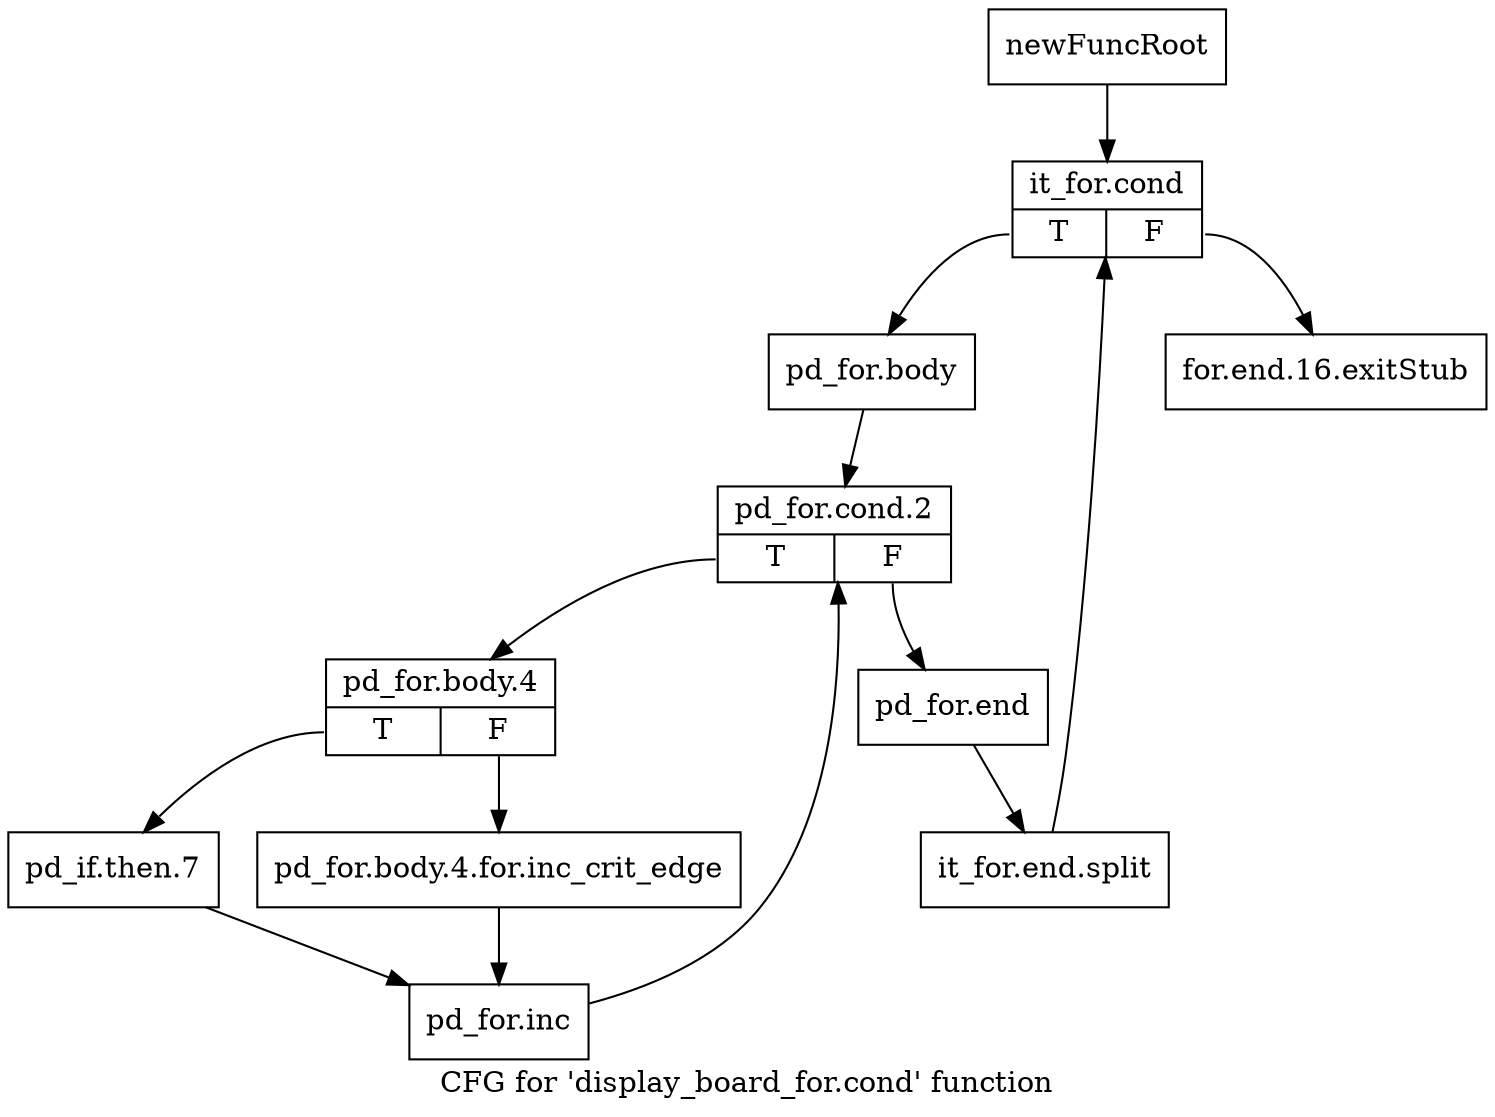 digraph "CFG for 'display_board_for.cond' function" {
	label="CFG for 'display_board_for.cond' function";

	Node0x11e7660 [shape=record,label="{newFuncRoot}"];
	Node0x11e7660 -> Node0x11e7700;
	Node0x11e76b0 [shape=record,label="{for.end.16.exitStub}"];
	Node0x11e7700 [shape=record,label="{it_for.cond|{<s0>T|<s1>F}}"];
	Node0x11e7700:s0 -> Node0x11e7750;
	Node0x11e7700:s1 -> Node0x11e76b0;
	Node0x11e7750 [shape=record,label="{pd_for.body}"];
	Node0x11e7750 -> Node0x11e77a0;
	Node0x11e77a0 [shape=record,label="{pd_for.cond.2|{<s0>T|<s1>F}}"];
	Node0x11e77a0:s0 -> Node0x11e7840;
	Node0x11e77a0:s1 -> Node0x11e77f0;
	Node0x11e77f0 [shape=record,label="{pd_for.end}"];
	Node0x11e77f0 -> Node0x14cf220;
	Node0x14cf220 [shape=record,label="{it_for.end.split}"];
	Node0x14cf220 -> Node0x11e7700;
	Node0x11e7840 [shape=record,label="{pd_for.body.4|{<s0>T|<s1>F}}"];
	Node0x11e7840:s0 -> Node0x11e78e0;
	Node0x11e7840:s1 -> Node0x11e7890;
	Node0x11e7890 [shape=record,label="{pd_for.body.4.for.inc_crit_edge}"];
	Node0x11e7890 -> Node0x11e7930;
	Node0x11e78e0 [shape=record,label="{pd_if.then.7}"];
	Node0x11e78e0 -> Node0x11e7930;
	Node0x11e7930 [shape=record,label="{pd_for.inc}"];
	Node0x11e7930 -> Node0x11e77a0;
}
